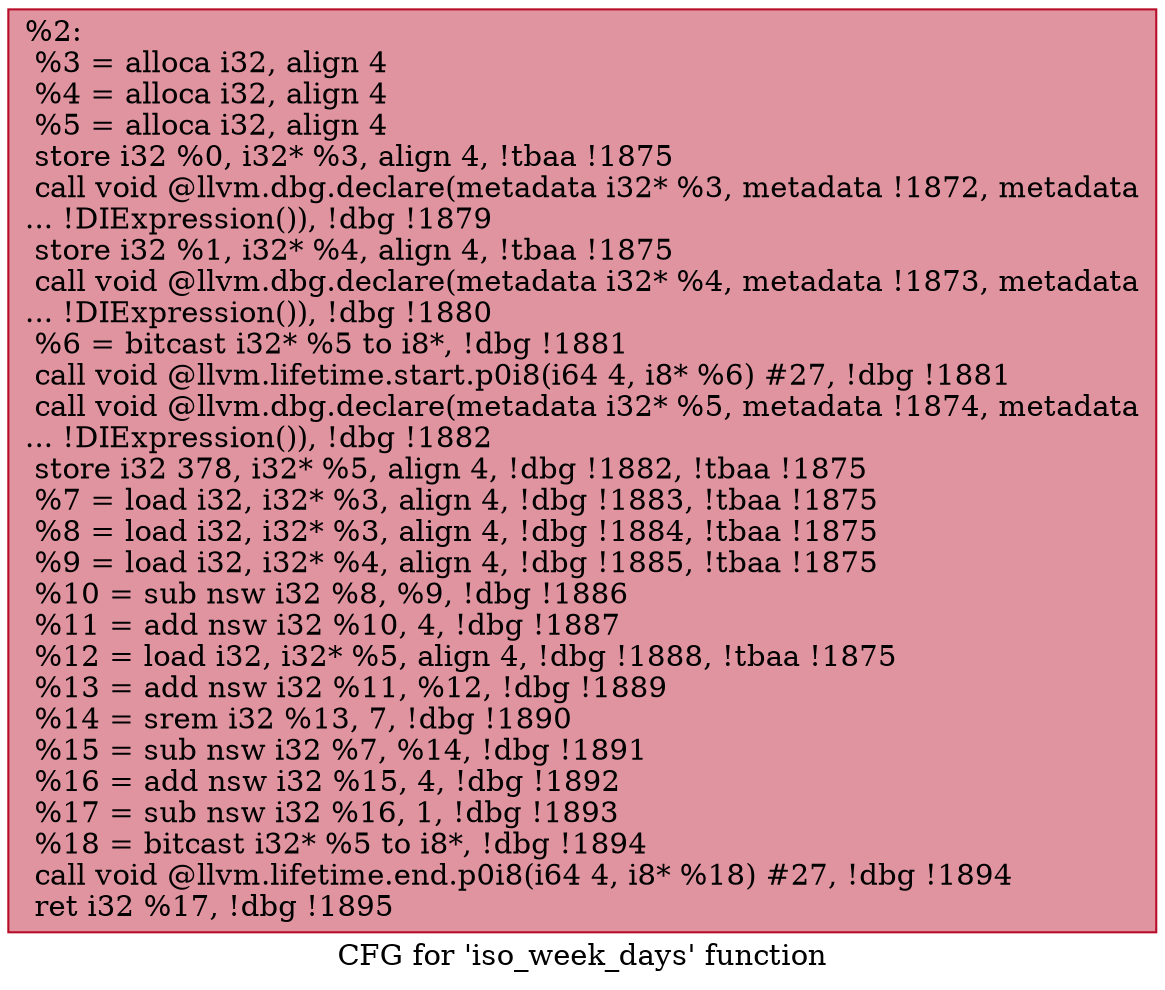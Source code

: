digraph "CFG for 'iso_week_days' function" {
	label="CFG for 'iso_week_days' function";

	Node0x2450df0 [shape=record,color="#b70d28ff", style=filled, fillcolor="#b70d2870",label="{%2:\l  %3 = alloca i32, align 4\l  %4 = alloca i32, align 4\l  %5 = alloca i32, align 4\l  store i32 %0, i32* %3, align 4, !tbaa !1875\l  call void @llvm.dbg.declare(metadata i32* %3, metadata !1872, metadata\l... !DIExpression()), !dbg !1879\l  store i32 %1, i32* %4, align 4, !tbaa !1875\l  call void @llvm.dbg.declare(metadata i32* %4, metadata !1873, metadata\l... !DIExpression()), !dbg !1880\l  %6 = bitcast i32* %5 to i8*, !dbg !1881\l  call void @llvm.lifetime.start.p0i8(i64 4, i8* %6) #27, !dbg !1881\l  call void @llvm.dbg.declare(metadata i32* %5, metadata !1874, metadata\l... !DIExpression()), !dbg !1882\l  store i32 378, i32* %5, align 4, !dbg !1882, !tbaa !1875\l  %7 = load i32, i32* %3, align 4, !dbg !1883, !tbaa !1875\l  %8 = load i32, i32* %3, align 4, !dbg !1884, !tbaa !1875\l  %9 = load i32, i32* %4, align 4, !dbg !1885, !tbaa !1875\l  %10 = sub nsw i32 %8, %9, !dbg !1886\l  %11 = add nsw i32 %10, 4, !dbg !1887\l  %12 = load i32, i32* %5, align 4, !dbg !1888, !tbaa !1875\l  %13 = add nsw i32 %11, %12, !dbg !1889\l  %14 = srem i32 %13, 7, !dbg !1890\l  %15 = sub nsw i32 %7, %14, !dbg !1891\l  %16 = add nsw i32 %15, 4, !dbg !1892\l  %17 = sub nsw i32 %16, 1, !dbg !1893\l  %18 = bitcast i32* %5 to i8*, !dbg !1894\l  call void @llvm.lifetime.end.p0i8(i64 4, i8* %18) #27, !dbg !1894\l  ret i32 %17, !dbg !1895\l}"];
}
